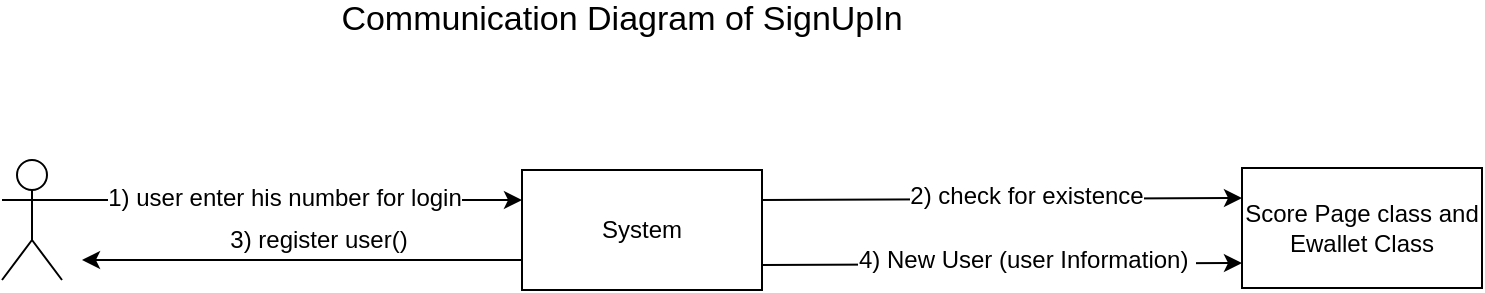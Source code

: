<mxfile version="10.6.8" type="github"><diagram id="kcONdcCZEZswyzZZfljp" name="Page-1"><mxGraphModel dx="821" dy="685" grid="1" gridSize="10" guides="1" tooltips="1" connect="1" arrows="1" fold="1" page="1" pageScale="1" pageWidth="291" pageHeight="413" math="0" shadow="0"><root><mxCell id="0"/><mxCell id="1" parent="0"/><mxCell id="ZjxbvW0EUm7TCmfJX6xc-1" value="" style="shape=umlActor;verticalLabelPosition=bottom;labelBackgroundColor=#ffffff;verticalAlign=top;html=1;outlineConnect=0;" vertex="1" parent="1"><mxGeometry x="20" y="120" width="30" height="60" as="geometry"/></mxCell><mxCell id="ZjxbvW0EUm7TCmfJX6xc-2" value="System" style="rounded=0;whiteSpace=wrap;html=1;" vertex="1" parent="1"><mxGeometry x="280" y="125" width="120" height="60" as="geometry"/></mxCell><mxCell id="ZjxbvW0EUm7TCmfJX6xc-3" value="&lt;span&gt;Score Page class and Ewallet Class&lt;/span&gt;" style="rounded=0;whiteSpace=wrap;html=1;" vertex="1" parent="1"><mxGeometry x="640" y="124" width="120" height="60" as="geometry"/></mxCell><mxCell id="ZjxbvW0EUm7TCmfJX6xc-4" value="" style="endArrow=classic;html=1;entryX=0;entryY=0.25;entryDx=0;entryDy=0;exitX=1;exitY=0.333;exitDx=0;exitDy=0;exitPerimeter=0;" edge="1" parent="1" source="ZjxbvW0EUm7TCmfJX6xc-1" target="ZjxbvW0EUm7TCmfJX6xc-2"><mxGeometry width="50" height="50" relative="1" as="geometry"><mxPoint x="100" y="190" as="sourcePoint"/><mxPoint x="150" y="140" as="targetPoint"/></mxGeometry></mxCell><mxCell id="ZjxbvW0EUm7TCmfJX6xc-5" value="&lt;span&gt;1) user enter his number for login&lt;/span&gt;&lt;br&gt;" style="text;html=1;resizable=0;points=[];align=center;verticalAlign=middle;labelBackgroundColor=#ffffff;" vertex="1" connectable="0" parent="ZjxbvW0EUm7TCmfJX6xc-4"><mxGeometry x="-0.035" y="1" relative="1" as="geometry"><mxPoint as="offset"/></mxGeometry></mxCell><mxCell id="ZjxbvW0EUm7TCmfJX6xc-10" value="" style="endArrow=classic;html=1;exitX=1;exitY=0.25;exitDx=0;exitDy=0;entryX=0;entryY=0.25;entryDx=0;entryDy=0;" edge="1" parent="1" source="ZjxbvW0EUm7TCmfJX6xc-2" target="ZjxbvW0EUm7TCmfJX6xc-3"><mxGeometry width="50" height="50" relative="1" as="geometry"><mxPoint x="440" y="170" as="sourcePoint"/><mxPoint x="490" y="120" as="targetPoint"/></mxGeometry></mxCell><mxCell id="ZjxbvW0EUm7TCmfJX6xc-11" value="&lt;span&gt;2) check for existence&lt;/span&gt;&lt;br&gt;" style="text;html=1;resizable=0;points=[];align=center;verticalAlign=middle;labelBackgroundColor=#ffffff;" vertex="1" connectable="0" parent="ZjxbvW0EUm7TCmfJX6xc-10"><mxGeometry x="0.208" relative="1" as="geometry"><mxPoint x="-13" y="-2" as="offset"/></mxGeometry></mxCell><mxCell id="ZjxbvW0EUm7TCmfJX6xc-12" value="" style="endArrow=classic;html=1;exitX=1;exitY=0.25;exitDx=0;exitDy=0;entryX=0;entryY=0.25;entryDx=0;entryDy=0;" edge="1" parent="1"><mxGeometry width="50" height="50" relative="1" as="geometry"><mxPoint x="400" y="172.5" as="sourcePoint"/><mxPoint x="640" y="171.5" as="targetPoint"/></mxGeometry></mxCell><mxCell id="ZjxbvW0EUm7TCmfJX6xc-13" value="&lt;span&gt;4) New User (user Information)&amp;nbsp;&lt;/span&gt;&lt;br&gt;" style="text;html=1;resizable=0;points=[];align=center;verticalAlign=middle;labelBackgroundColor=#ffffff;" vertex="1" connectable="0" parent="ZjxbvW0EUm7TCmfJX6xc-12"><mxGeometry x="0.208" relative="1" as="geometry"><mxPoint x="-13" y="-2" as="offset"/></mxGeometry></mxCell><mxCell id="ZjxbvW0EUm7TCmfJX6xc-14" value="&lt;font style=&quot;font-size: 17px&quot;&gt;Communication Diagram of SignUpIn&lt;/font&gt;" style="text;html=1;strokeColor=none;fillColor=none;align=center;verticalAlign=middle;whiteSpace=wrap;rounded=0;" vertex="1" parent="1"><mxGeometry x="90" y="40" width="480" height="20" as="geometry"/></mxCell><mxCell id="ZjxbvW0EUm7TCmfJX6xc-19" value="" style="endArrow=classic;html=1;" edge="1" parent="1"><mxGeometry width="50" height="50" relative="1" as="geometry"><mxPoint x="280" y="170" as="sourcePoint"/><mxPoint x="60" y="170" as="targetPoint"/></mxGeometry></mxCell><mxCell id="ZjxbvW0EUm7TCmfJX6xc-20" value="&lt;span&gt;3) register user()&lt;/span&gt;&lt;br&gt;" style="text;html=1;resizable=0;points=[];align=center;verticalAlign=middle;labelBackgroundColor=#ffffff;" vertex="1" connectable="0" parent="ZjxbvW0EUm7TCmfJX6xc-19"><mxGeometry x="-0.035" y="1" relative="1" as="geometry"><mxPoint x="4" y="-11" as="offset"/></mxGeometry></mxCell></root></mxGraphModel></diagram></mxfile>